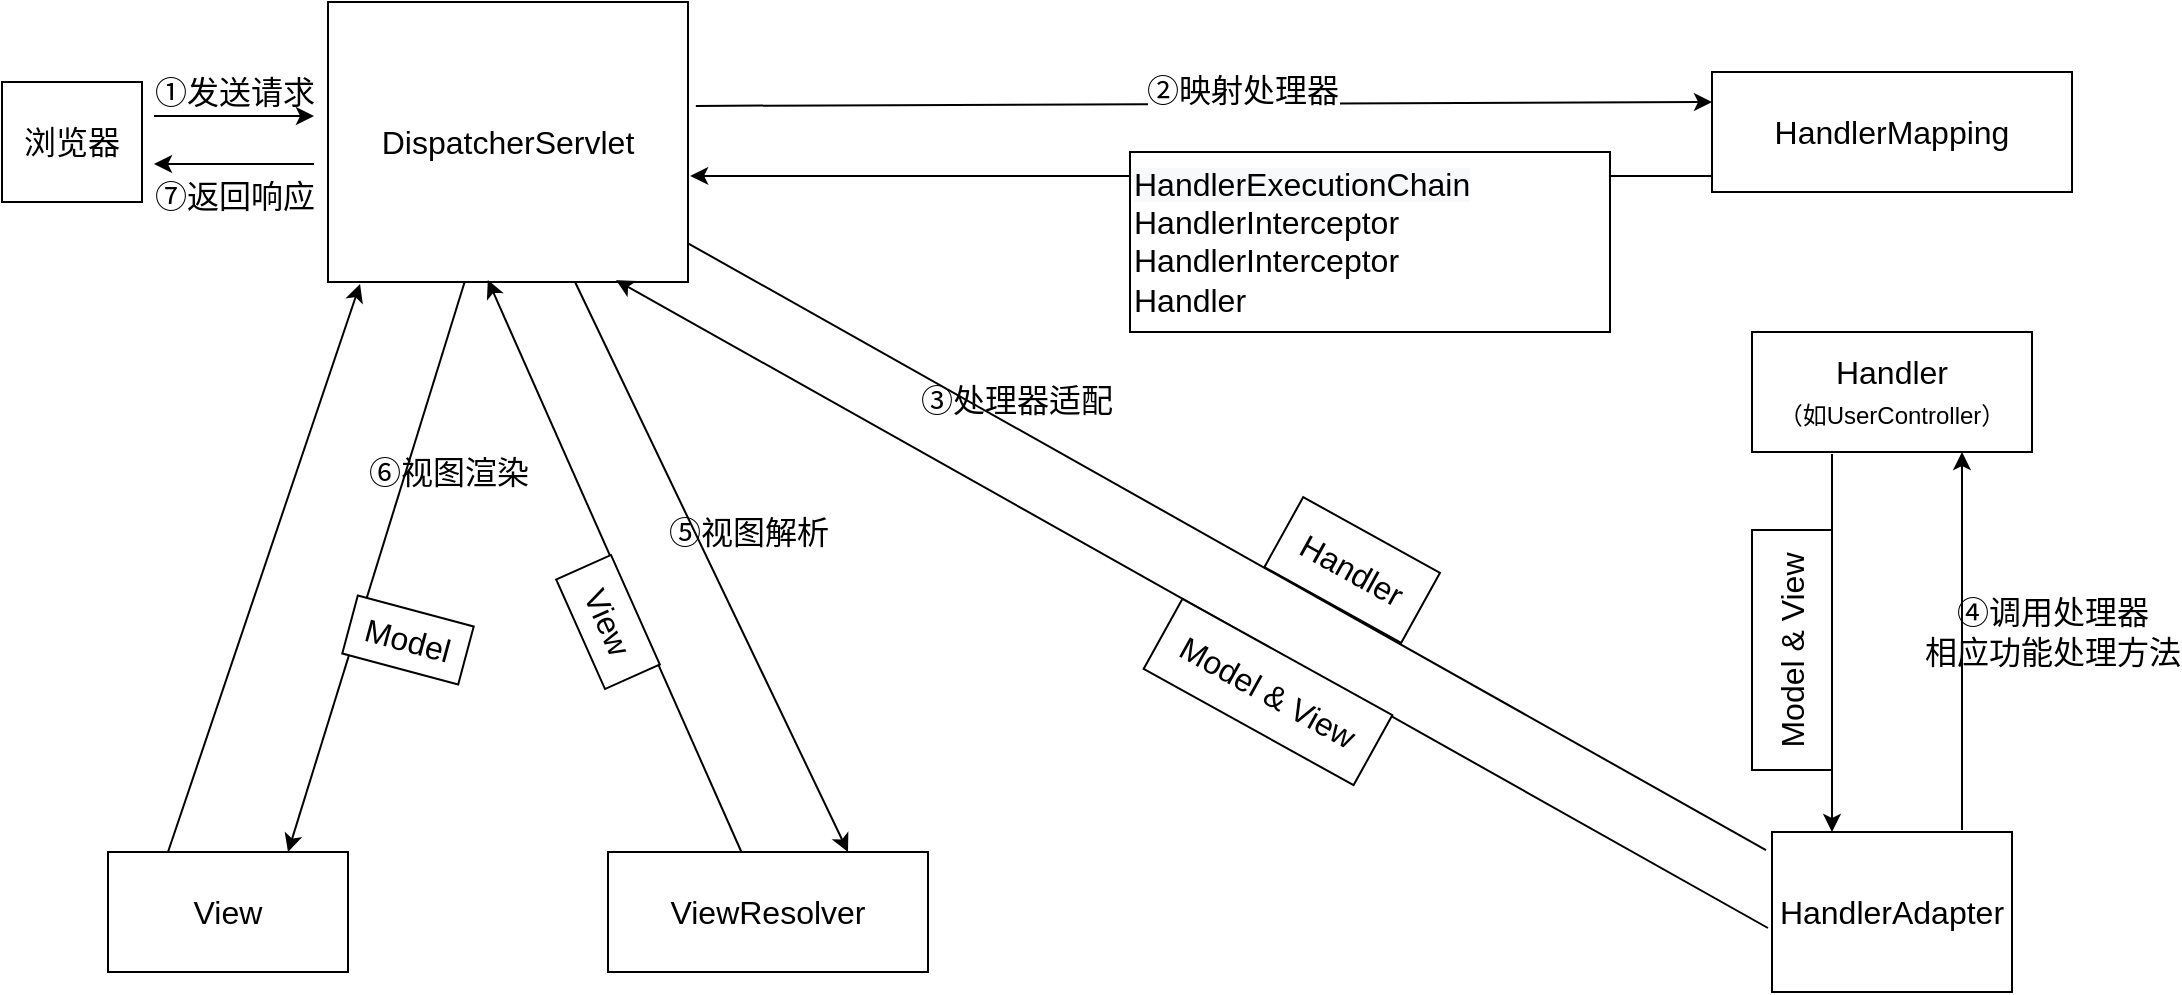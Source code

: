 <mxfile version="17.5.0" type="github">
  <diagram id="CJmtZNZUQu7riZG6ckMO" name="第 1 页">
    <mxGraphModel dx="1422" dy="762" grid="1" gridSize="10" guides="1" tooltips="1" connect="1" arrows="1" fold="1" page="1" pageScale="1" pageWidth="827" pageHeight="1169" math="0" shadow="0">
      <root>
        <mxCell id="0" />
        <mxCell id="1" parent="0" />
        <mxCell id="KosZsacg5SAkSG2wEO6T-3" value="②映射处理器" style="rounded=0;orthogonalLoop=1;jettySize=auto;html=1;fontSize=16;exitX=0.994;exitY=0.371;exitDx=0;exitDy=0;exitPerimeter=0;entryX=0;entryY=0.25;entryDx=0;entryDy=0;" edge="1" parent="1" target="KosZsacg5SAkSG2wEO6T-2">
          <mxGeometry x="0.074" y="7" relative="1" as="geometry">
            <mxPoint x="383.92" y="286.94" as="sourcePoint" />
            <mxPoint x="805" y="287" as="targetPoint" />
            <mxPoint as="offset" />
          </mxGeometry>
        </mxCell>
        <mxCell id="KosZsacg5SAkSG2wEO6T-28" value="⑤视图解析" style="edgeStyle=none;rounded=0;orthogonalLoop=1;jettySize=auto;html=1;entryX=0.75;entryY=0;entryDx=0;entryDy=0;labelBackgroundColor=none;fontSize=16;" edge="1" parent="1" source="KosZsacg5SAkSG2wEO6T-1" target="KosZsacg5SAkSG2wEO6T-26">
          <mxGeometry x="-0.05" y="24" relative="1" as="geometry">
            <mxPoint as="offset" />
          </mxGeometry>
        </mxCell>
        <mxCell id="KosZsacg5SAkSG2wEO6T-31" value="⑥视图渲染" style="edgeStyle=none;rounded=0;orthogonalLoop=1;jettySize=auto;html=1;entryX=0.75;entryY=0;entryDx=0;entryDy=0;labelBackgroundColor=none;fontSize=16;" edge="1" parent="1" source="KosZsacg5SAkSG2wEO6T-1" target="KosZsacg5SAkSG2wEO6T-27">
          <mxGeometry x="-0.375" y="20" relative="1" as="geometry">
            <mxPoint as="offset" />
          </mxGeometry>
        </mxCell>
        <mxCell id="KosZsacg5SAkSG2wEO6T-1" value="DispatcherServlet" style="rounded=0;whiteSpace=wrap;html=1;fontSize=16;fontStyle=0" vertex="1" parent="1">
          <mxGeometry x="200" y="235" width="180" height="140" as="geometry" />
        </mxCell>
        <mxCell id="KosZsacg5SAkSG2wEO6T-13" style="edgeStyle=none;rounded=0;orthogonalLoop=1;jettySize=auto;html=1;labelBackgroundColor=none;fontSize=16;exitX=0.011;exitY=0.867;exitDx=0;exitDy=0;exitPerimeter=0;entryX=1.006;entryY=0.621;entryDx=0;entryDy=0;entryPerimeter=0;" edge="1" parent="1" source="KosZsacg5SAkSG2wEO6T-2" target="KosZsacg5SAkSG2wEO6T-1">
          <mxGeometry relative="1" as="geometry">
            <mxPoint x="390" y="322" as="targetPoint" />
          </mxGeometry>
        </mxCell>
        <mxCell id="KosZsacg5SAkSG2wEO6T-2" value="HandlerMapping" style="rounded=0;whiteSpace=wrap;html=1;fontSize=16;fontStyle=0" vertex="1" parent="1">
          <mxGeometry x="892" y="270" width="180" height="60" as="geometry" />
        </mxCell>
        <mxCell id="KosZsacg5SAkSG2wEO6T-4" value="浏览器" style="rounded=0;whiteSpace=wrap;html=1;fontSize=16;" vertex="1" parent="1">
          <mxGeometry x="37" y="275" width="70" height="60" as="geometry" />
        </mxCell>
        <mxCell id="KosZsacg5SAkSG2wEO6T-7" value="①发送请求" style="endArrow=classic;html=1;rounded=0;fontSize=16;labelBackgroundColor=none;verticalAlign=bottom;" edge="1" parent="1">
          <mxGeometry width="50" height="50" relative="1" as="geometry">
            <mxPoint x="113" y="292" as="sourcePoint" />
            <mxPoint x="193" y="292" as="targetPoint" />
          </mxGeometry>
        </mxCell>
        <mxCell id="KosZsacg5SAkSG2wEO6T-8" value="⑦返回响应" style="endArrow=classic;html=1;rounded=0;labelBackgroundColor=none;fontSize=16;verticalAlign=top;" edge="1" parent="1">
          <mxGeometry width="50" height="50" relative="1" as="geometry">
            <mxPoint x="193" y="316" as="sourcePoint" />
            <mxPoint x="113" y="316" as="targetPoint" />
          </mxGeometry>
        </mxCell>
        <mxCell id="KosZsacg5SAkSG2wEO6T-14" value="&lt;span style=&quot;color: rgb(0 , 0 , 0) ; font-family: &amp;#34;helvetica&amp;#34; ; font-size: 16px ; font-style: normal ; font-weight: 400 ; letter-spacing: normal ; text-indent: 0px ; text-transform: none ; word-spacing: 0px ; background-color: rgb(248 , 249 , 250) ; display: inline ; float: none&quot;&gt;HandlerExecutionChain&lt;br&gt;&lt;/span&gt;HandlerInterceptor&lt;br&gt;HandlerInterceptor&lt;br&gt;Handler" style="rounded=0;whiteSpace=wrap;html=1;fontSize=16;align=left;verticalAlign=top;labelPosition=center;verticalLabelPosition=middle;" vertex="1" parent="1">
          <mxGeometry x="601" y="310" width="240" height="90" as="geometry" />
        </mxCell>
        <mxCell id="KosZsacg5SAkSG2wEO6T-23" style="edgeStyle=none;rounded=0;orthogonalLoop=1;jettySize=auto;html=1;entryX=0.8;entryY=0.993;entryDx=0;entryDy=0;labelBackgroundColor=none;fontSize=16;exitX=-0.017;exitY=0.6;exitDx=0;exitDy=0;exitPerimeter=0;entryPerimeter=0;" edge="1" parent="1" source="KosZsacg5SAkSG2wEO6T-15" target="KosZsacg5SAkSG2wEO6T-1">
          <mxGeometry relative="1" as="geometry" />
        </mxCell>
        <mxCell id="KosZsacg5SAkSG2wEO6T-15" value="HandlerAdapter" style="rounded=0;whiteSpace=wrap;html=1;fontSize=16;" vertex="1" parent="1">
          <mxGeometry x="922" y="650" width="120" height="80" as="geometry" />
        </mxCell>
        <mxCell id="KosZsacg5SAkSG2wEO6T-16" value="Handler&lt;br&gt;&lt;font style=&quot;font-size: 12px&quot;&gt;（如UserController）&lt;/font&gt;" style="rounded=0;whiteSpace=wrap;html=1;fontSize=16;" vertex="1" parent="1">
          <mxGeometry x="912" y="400" width="140" height="60" as="geometry" />
        </mxCell>
        <mxCell id="KosZsacg5SAkSG2wEO6T-17" value="" style="endArrow=classic;html=1;rounded=0;labelBackgroundColor=none;fontSize=16;entryX=0.25;entryY=0;entryDx=0;entryDy=0;horizontal=0;" edge="1" parent="1" target="KosZsacg5SAkSG2wEO6T-15">
          <mxGeometry x="-0.058" y="-10" width="50" height="50" relative="1" as="geometry">
            <mxPoint x="952" y="461" as="sourcePoint" />
            <mxPoint x="952" y="641" as="targetPoint" />
            <mxPoint as="offset" />
          </mxGeometry>
        </mxCell>
        <mxCell id="KosZsacg5SAkSG2wEO6T-18" value="④调用处理器&lt;br&gt;相应功能处理方法" style="endArrow=classic;html=1;rounded=0;labelBackgroundColor=none;fontSize=16;entryX=0.75;entryY=1;entryDx=0;entryDy=0;horizontal=1;" edge="1" parent="1" target="KosZsacg5SAkSG2wEO6T-16">
          <mxGeometry x="0.048" y="-45" width="50" height="50" relative="1" as="geometry">
            <mxPoint x="1017" y="649" as="sourcePoint" />
            <mxPoint x="1017" y="469" as="targetPoint" />
            <mxPoint as="offset" />
          </mxGeometry>
        </mxCell>
        <mxCell id="KosZsacg5SAkSG2wEO6T-20" value="Model &amp;amp; View" style="rounded=0;whiteSpace=wrap;html=1;fontSize=16;horizontal=0;" vertex="1" parent="1">
          <mxGeometry x="912" y="499" width="40" height="120" as="geometry" />
        </mxCell>
        <mxCell id="KosZsacg5SAkSG2wEO6T-22" value="③处理器适配" style="edgeStyle=none;rounded=0;orthogonalLoop=1;jettySize=auto;html=1;entryX=-0.025;entryY=0.113;entryDx=0;entryDy=0;labelBackgroundColor=none;fontSize=16;endArrow=none;entryPerimeter=0;" edge="1" parent="1" source="KosZsacg5SAkSG2wEO6T-1" target="KosZsacg5SAkSG2wEO6T-15">
          <mxGeometry x="-0.415" y="12" relative="1" as="geometry">
            <mxPoint x="380" y="366.364" as="sourcePoint" />
            <mxPoint x="615.238" y="520.453" as="targetPoint" />
            <mxPoint as="offset" />
          </mxGeometry>
        </mxCell>
        <mxCell id="KosZsacg5SAkSG2wEO6T-24" value="Handler" style="rounded=0;whiteSpace=wrap;html=1;fontSize=16;rotation=29;" vertex="1" parent="1">
          <mxGeometry x="673" y="499" width="78.19" height="40" as="geometry" />
        </mxCell>
        <mxCell id="KosZsacg5SAkSG2wEO6T-25" value="Model &amp;amp; View" style="rounded=0;whiteSpace=wrap;html=1;fontSize=16;horizontal=0;rotation=119;" vertex="1" parent="1">
          <mxGeometry x="650" y="520" width="40" height="120" as="geometry" />
        </mxCell>
        <mxCell id="KosZsacg5SAkSG2wEO6T-29" style="edgeStyle=none;rounded=0;orthogonalLoop=1;jettySize=auto;html=1;entryX=0.444;entryY=0.993;entryDx=0;entryDy=0;entryPerimeter=0;labelBackgroundColor=none;fontSize=16;" edge="1" parent="1" source="KosZsacg5SAkSG2wEO6T-26" target="KosZsacg5SAkSG2wEO6T-1">
          <mxGeometry relative="1" as="geometry" />
        </mxCell>
        <mxCell id="KosZsacg5SAkSG2wEO6T-26" value="ViewResolver" style="rounded=0;whiteSpace=wrap;html=1;fontSize=16;" vertex="1" parent="1">
          <mxGeometry x="340" y="660" width="160" height="60" as="geometry" />
        </mxCell>
        <mxCell id="KosZsacg5SAkSG2wEO6T-33" style="edgeStyle=none;rounded=0;orthogonalLoop=1;jettySize=auto;html=1;labelBackgroundColor=none;fontSize=16;exitX=0.25;exitY=0;exitDx=0;exitDy=0;entryX=0.089;entryY=1.007;entryDx=0;entryDy=0;entryPerimeter=0;" edge="1" parent="1" source="KosZsacg5SAkSG2wEO6T-27" target="KosZsacg5SAkSG2wEO6T-1">
          <mxGeometry relative="1" as="geometry">
            <mxPoint x="220" y="380" as="targetPoint" />
          </mxGeometry>
        </mxCell>
        <mxCell id="KosZsacg5SAkSG2wEO6T-27" value="View" style="rounded=0;whiteSpace=wrap;html=1;fontSize=16;" vertex="1" parent="1">
          <mxGeometry x="90" y="660" width="120" height="60" as="geometry" />
        </mxCell>
        <mxCell id="KosZsacg5SAkSG2wEO6T-30" value="View" style="rounded=0;whiteSpace=wrap;html=1;fontSize=16;rotation=66;" vertex="1" parent="1">
          <mxGeometry x="310" y="530" width="60" height="30" as="geometry" />
        </mxCell>
        <mxCell id="KosZsacg5SAkSG2wEO6T-32" value="Model" style="rounded=0;whiteSpace=wrap;html=1;fontSize=16;rotation=15;" vertex="1" parent="1">
          <mxGeometry x="210" y="539" width="60" height="30" as="geometry" />
        </mxCell>
      </root>
    </mxGraphModel>
  </diagram>
</mxfile>
